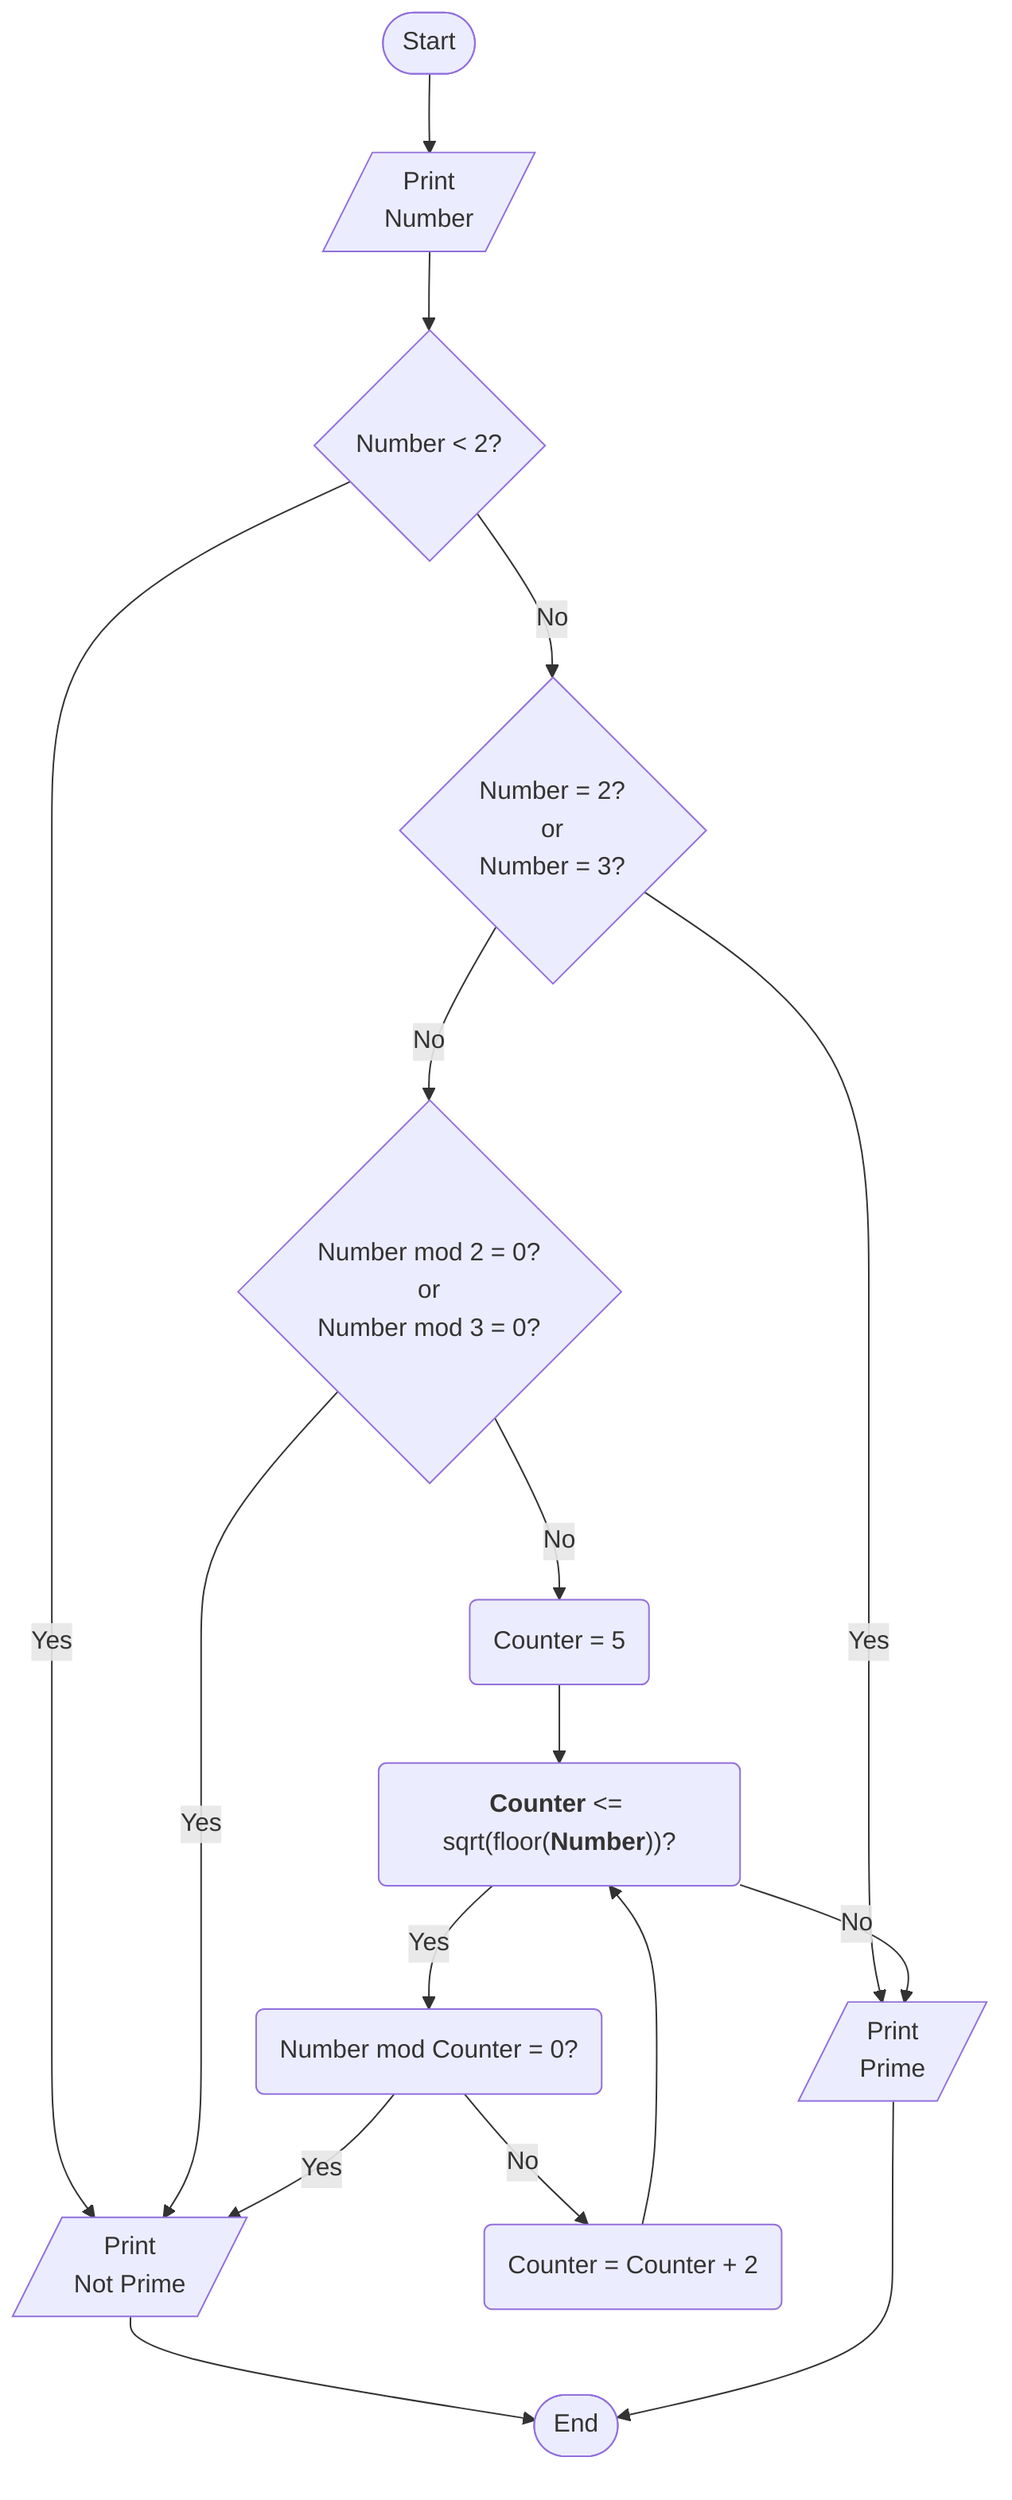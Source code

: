 %% Write a program to read a number and check if it is a prime number or not
%% Note: Prime Number can only divide on one and on itself
%% Steps
%% Step 1: Ask the user to enter (Number)
%% Step 2: If Number < 2, Then Print "Not Prime"
%% Step 3: If Number = 2 or Number = 3, Then Print "Prime"
%% Step 4: If Number mod 2 = 0 or Number mod 3 = 0, Then Print "Not Prime"
%% Step 5: Counter = 5
%% Step 6: Recursion Counter <= sqrt(floor(Number)), Then Number mod Counter = 0 Print "Prime", Otherwise Counter = Counter + 2, (from 5 to sqrt(floor(Number)), step 2), Otherwise Print "Prime"

flowchart TD
    Start([Start])
    ReadNumber[/Print\nNumber/]
    IsNumberLessThan2{Number < 2?}
    IsNumberEqualTo2Or3{Number = 2?\nor\nNumber = 3?}
    IsNumberModulo2Or3EqualTo0{Number mod 2 = 0?\nor\nNumber mod 3 = 0?}
    PrintPrime[/Print\nPrime/]
    PrintNotPrime[/Print\nNot Prime/]
    Counter(Counter = 5)
    CounterLessThanAndEqualTo_sqrt_floor_of_number___("`**Counter** <= sqrt(floor(**Number**))?`")
    IncreaseCounterBy2(Counter = Counter + 2)
    NumberModuloCounterEqualTo0(Number mod Counter = 0?)
    End([End])
    Start --> ReadNumber --> IsNumberLessThan2 -- Yes --> PrintNotPrime
    IsNumberLessThan2 -- No --> IsNumberEqualTo2Or3 -- Yes --> PrintPrime
    IsNumberEqualTo2Or3 -- No --> IsNumberModulo2Or3EqualTo0 -- Yes --> PrintNotPrime
    IsNumberModulo2Or3EqualTo0 -- No --> Counter --> CounterLessThanAndEqualTo_sqrt_floor_of_number___ -- Yes --> NumberModuloCounterEqualTo0 -- Yes --> PrintNotPrime --> End
    CounterLessThanAndEqualTo_sqrt_floor_of_number___ -- No --> PrintPrime --> End
    NumberModuloCounterEqualTo0 -- No --> IncreaseCounterBy2 --> CounterLessThanAndEqualTo_sqrt_floor_of_number___